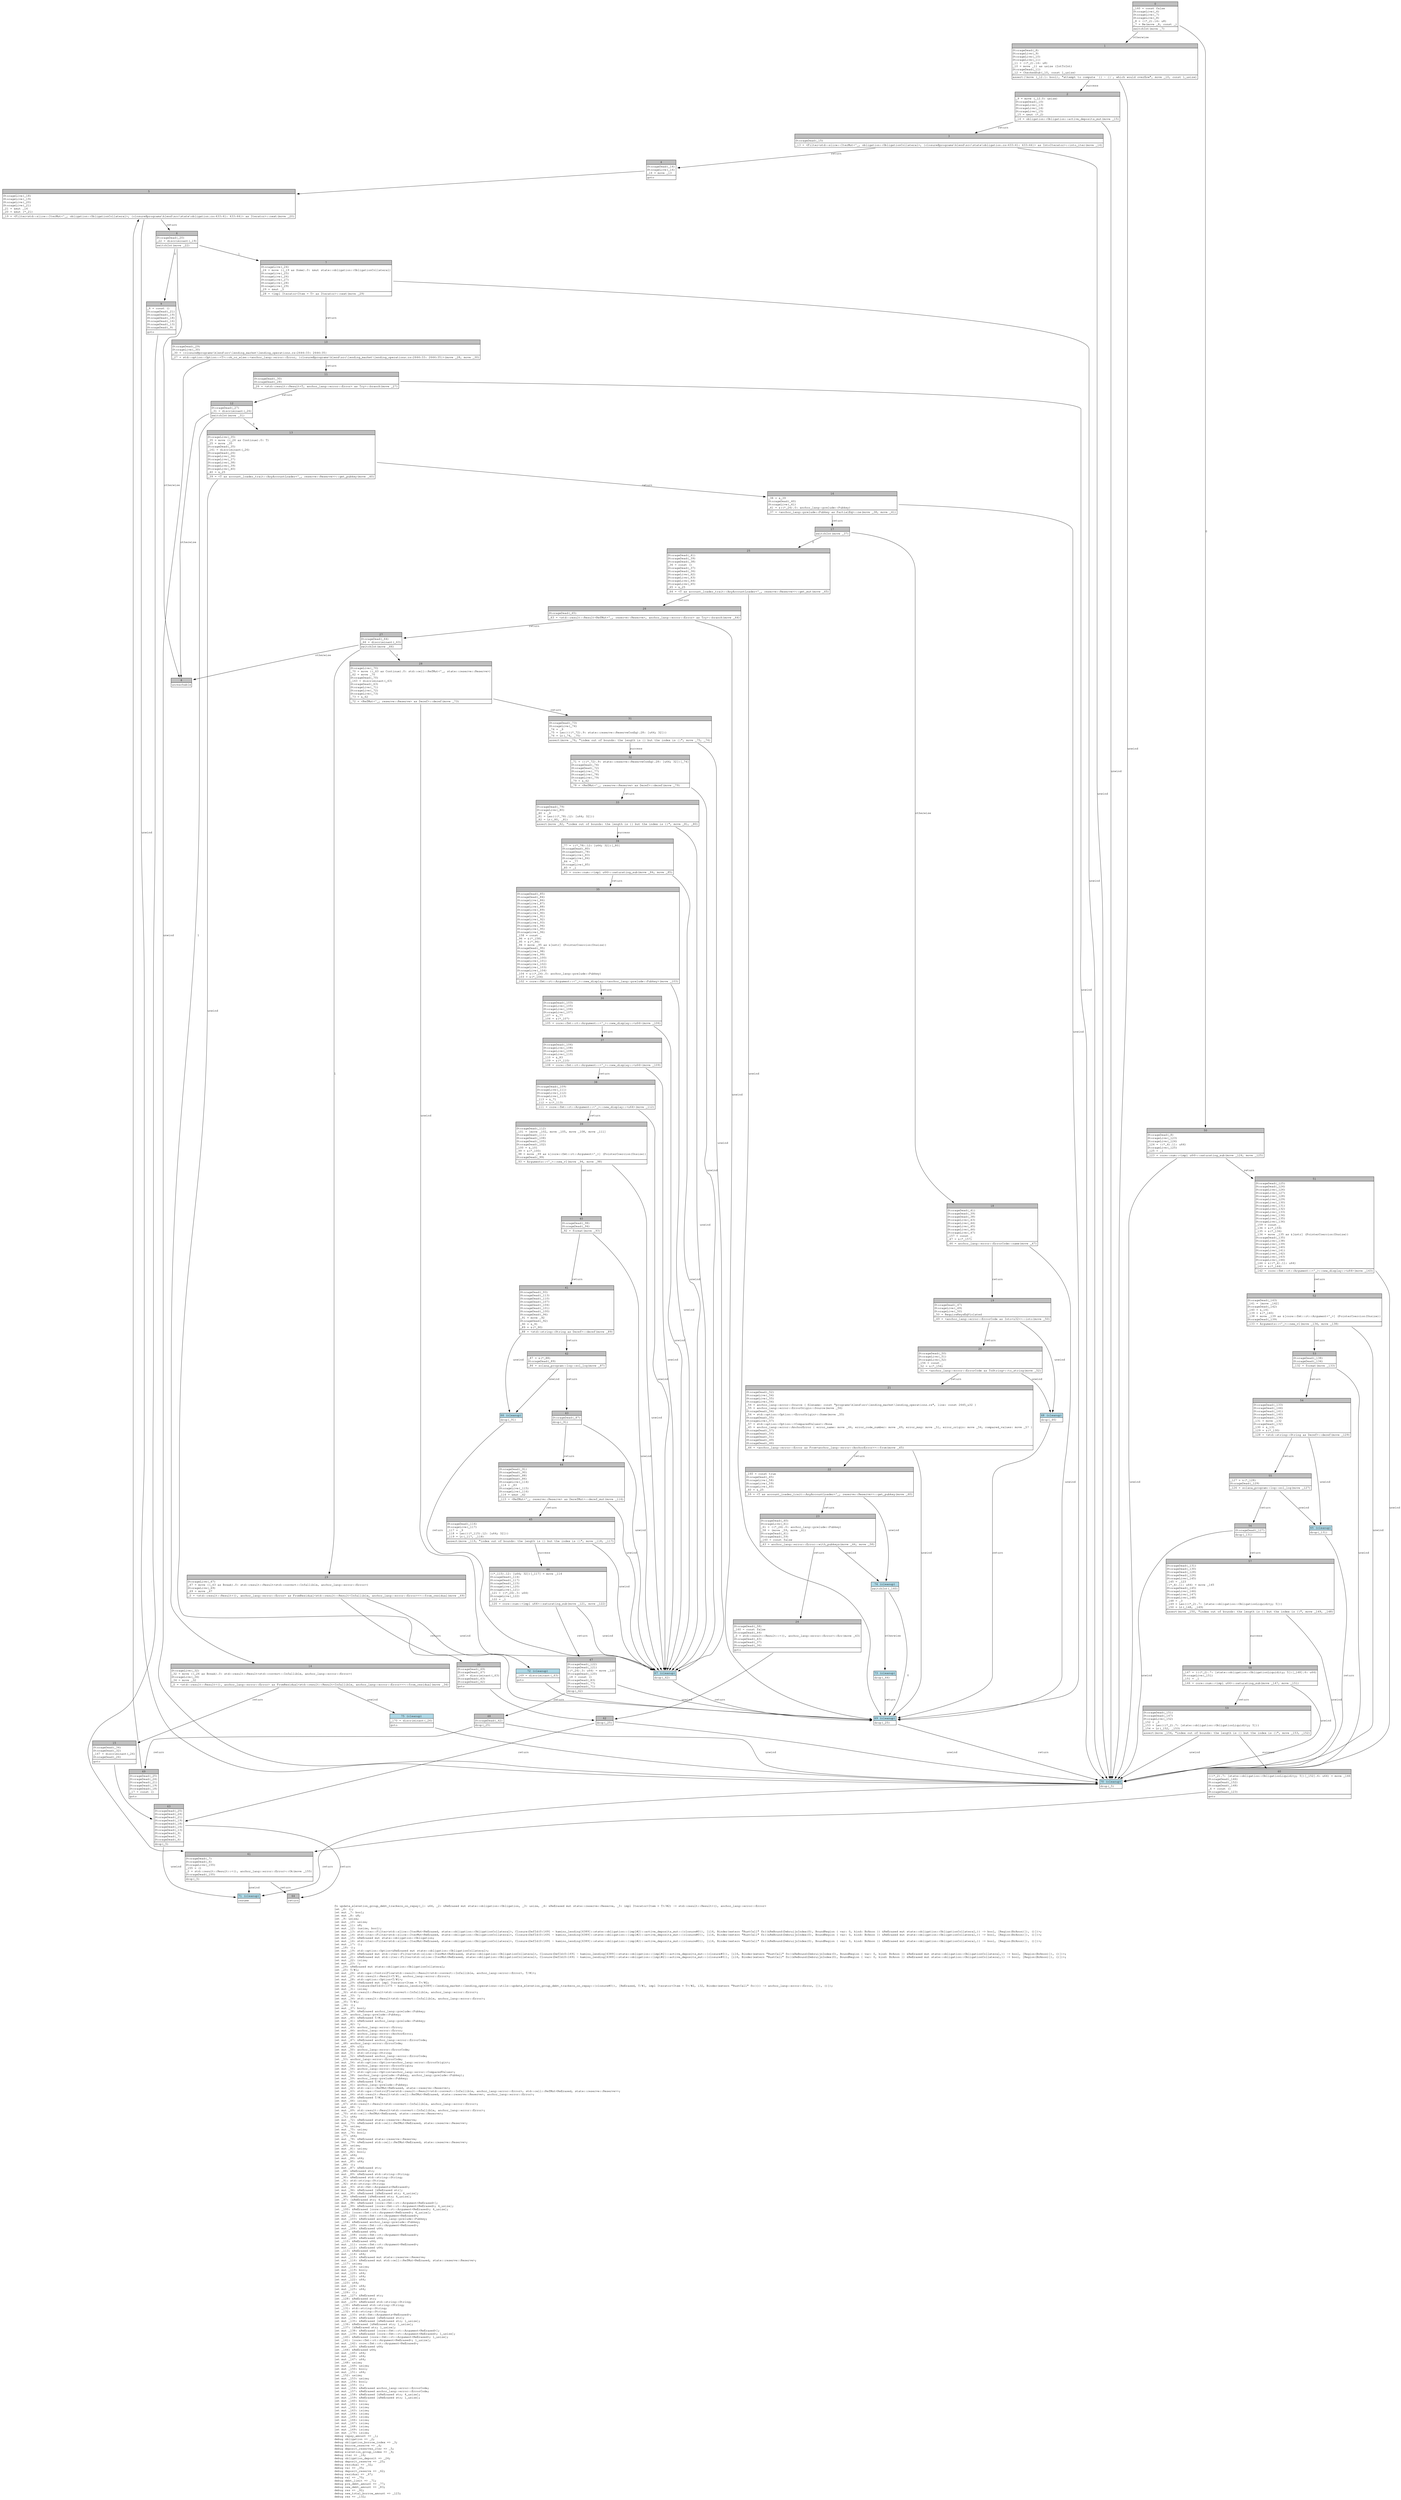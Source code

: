 digraph Mir_0_1372 {
    graph [fontname="Courier, monospace"];
    node [fontname="Courier, monospace"];
    edge [fontname="Courier, monospace"];
    label=<fn update_elevation_group_debt_trackers_on_repay(_1: u64, _2: &amp;ReErased mut state::obligation::Obligation, _3: usize, _4: &amp;ReErased mut state::reserve::Reserve, _5: impl Iterator&lt;Item = T&gt;/#2) -&gt; std::result::Result&lt;(), anchor_lang::error::Error&gt;<br align="left"/>let _6: ();<br align="left"/>let mut _7: bool;<br align="left"/>let mut _8: u8;<br align="left"/>let _9: usize;<br align="left"/>let mut _10: usize;<br align="left"/>let mut _11: u8;<br align="left"/>let mut _12: (usize, bool);<br align="left"/>let mut _13: std::iter::Filter&lt;std::slice::IterMut&lt;ReErased, state::obligation::ObligationCollateral&gt;, Closure(DefId(0:1691 ~ kamino_lending[6389]::state::obligation::{impl#2}::active_deposits_mut::{closure#0}), [i16, Binder(extern &quot;RustCall&quot; fn((&amp;ReBound(DebruijnIndex(0), BoundRegion { var: 0, kind: BrAnon }) &amp;ReErased mut state::obligation::ObligationCollateral,)) -&gt; bool, [Region(BrAnon)]), ()])&gt;;<br align="left"/>let mut _14: std::iter::Filter&lt;std::slice::IterMut&lt;ReErased, state::obligation::ObligationCollateral&gt;, Closure(DefId(0:1691 ~ kamino_lending[6389]::state::obligation::{impl#2}::active_deposits_mut::{closure#0}), [i16, Binder(extern &quot;RustCall&quot; fn((&amp;ReBound(DebruijnIndex(0), BoundRegion { var: 0, kind: BrAnon }) &amp;ReErased mut state::obligation::ObligationCollateral,)) -&gt; bool, [Region(BrAnon)]), ()])&gt;;<br align="left"/>let mut _15: &amp;ReErased mut state::obligation::Obligation;<br align="left"/>let mut _16: std::iter::Filter&lt;std::slice::IterMut&lt;ReErased, state::obligation::ObligationCollateral&gt;, Closure(DefId(0:1691 ~ kamino_lending[6389]::state::obligation::{impl#2}::active_deposits_mut::{closure#0}), [i16, Binder(extern &quot;RustCall&quot; fn((&amp;ReBound(DebruijnIndex(0), BoundRegion { var: 0, kind: BrAnon }) &amp;ReErased mut state::obligation::ObligationCollateral,)) -&gt; bool, [Region(BrAnon)]), ()])&gt;;<br align="left"/>let mut _17: ();<br align="left"/>let _18: ();<br align="left"/>let mut _19: std::option::Option&lt;&amp;ReErased mut state::obligation::ObligationCollateral&gt;;<br align="left"/>let mut _20: &amp;ReErased mut std::iter::Filter&lt;std::slice::IterMut&lt;ReErased, state::obligation::ObligationCollateral&gt;, Closure(DefId(0:1691 ~ kamino_lending[6389]::state::obligation::{impl#2}::active_deposits_mut::{closure#0}), [i16, Binder(extern &quot;RustCall&quot; fn((&amp;ReBound(DebruijnIndex(0), BoundRegion { var: 0, kind: BrAnon }) &amp;ReErased mut state::obligation::ObligationCollateral,)) -&gt; bool, [Region(BrAnon)]), ()])&gt;;<br align="left"/>let mut _21: &amp;ReErased mut std::iter::Filter&lt;std::slice::IterMut&lt;ReErased, state::obligation::ObligationCollateral&gt;, Closure(DefId(0:1691 ~ kamino_lending[6389]::state::obligation::{impl#2}::active_deposits_mut::{closure#0}), [i16, Binder(extern &quot;RustCall&quot; fn((&amp;ReBound(DebruijnIndex(0), BoundRegion { var: 0, kind: BrAnon }) &amp;ReErased mut state::obligation::ObligationCollateral,)) -&gt; bool, [Region(BrAnon)]), ()])&gt;;<br align="left"/>let mut _22: isize;<br align="left"/>let mut _23: !;<br align="left"/>let _24: &amp;ReErased mut state::obligation::ObligationCollateral;<br align="left"/>let _25: T/#1;<br align="left"/>let mut _26: std::ops::ControlFlow&lt;std::result::Result&lt;std::convert::Infallible, anchor_lang::error::Error&gt;, T/#1&gt;;<br align="left"/>let mut _27: std::result::Result&lt;T/#1, anchor_lang::error::Error&gt;;<br align="left"/>let mut _28: std::option::Option&lt;T/#1&gt;;<br align="left"/>let mut _29: &amp;ReErased mut impl Iterator&lt;Item = T&gt;/#2;<br align="left"/>let mut _30: Closure(DefId(0:1375 ~ kamino_lending[6389]::lending_market::lending_operations::utils::update_elevation_group_debt_trackers_on_repay::{closure#0}), [ReErased, T/#1, impl Iterator&lt;Item = T&gt;/#2, i32, Binder(extern &quot;RustCall&quot; fn(()) -&gt; anchor_lang::error::Error, []), ()]);<br align="left"/>let mut _31: isize;<br align="left"/>let _32: std::result::Result&lt;std::convert::Infallible, anchor_lang::error::Error&gt;;<br align="left"/>let mut _33: !;<br align="left"/>let mut _34: std::result::Result&lt;std::convert::Infallible, anchor_lang::error::Error&gt;;<br align="left"/>let _35: T/#1;<br align="left"/>let _36: ();<br align="left"/>let mut _37: bool;<br align="left"/>let mut _38: &amp;ReErased anchor_lang::prelude::Pubkey;<br align="left"/>let _39: anchor_lang::prelude::Pubkey;<br align="left"/>let mut _40: &amp;ReErased T/#1;<br align="left"/>let mut _41: &amp;ReErased anchor_lang::prelude::Pubkey;<br align="left"/>let mut _42: !;<br align="left"/>let mut _43: anchor_lang::error::Error;<br align="left"/>let mut _44: anchor_lang::error::Error;<br align="left"/>let mut _45: anchor_lang::error::AnchorError;<br align="left"/>let mut _46: std::string::String;<br align="left"/>let mut _47: &amp;ReErased anchor_lang::error::ErrorCode;<br align="left"/>let _48: anchor_lang::error::ErrorCode;<br align="left"/>let mut _49: u32;<br align="left"/>let mut _50: anchor_lang::error::ErrorCode;<br align="left"/>let mut _51: std::string::String;<br align="left"/>let mut _52: &amp;ReErased anchor_lang::error::ErrorCode;<br align="left"/>let _53: anchor_lang::error::ErrorCode;<br align="left"/>let mut _54: std::option::Option&lt;anchor_lang::error::ErrorOrigin&gt;;<br align="left"/>let mut _55: anchor_lang::error::ErrorOrigin;<br align="left"/>let mut _56: anchor_lang::error::Source;<br align="left"/>let mut _57: std::option::Option&lt;anchor_lang::error::ComparedValues&gt;;<br align="left"/>let mut _58: (anchor_lang::prelude::Pubkey, anchor_lang::prelude::Pubkey);<br align="left"/>let mut _59: anchor_lang::prelude::Pubkey;<br align="left"/>let mut _60: &amp;ReErased T/#1;<br align="left"/>let mut _61: anchor_lang::prelude::Pubkey;<br align="left"/>let mut _62: std::cell::RefMut&lt;ReErased, state::reserve::Reserve&gt;;<br align="left"/>let mut _63: std::ops::ControlFlow&lt;std::result::Result&lt;std::convert::Infallible, anchor_lang::error::Error&gt;, std::cell::RefMut&lt;ReErased, state::reserve::Reserve&gt;&gt;;<br align="left"/>let mut _64: std::result::Result&lt;std::cell::RefMut&lt;ReErased, state::reserve::Reserve&gt;, anchor_lang::error::Error&gt;;<br align="left"/>let mut _65: &amp;ReErased T/#1;<br align="left"/>let mut _66: isize;<br align="left"/>let _67: std::result::Result&lt;std::convert::Infallible, anchor_lang::error::Error&gt;;<br align="left"/>let mut _68: !;<br align="left"/>let mut _69: std::result::Result&lt;std::convert::Infallible, anchor_lang::error::Error&gt;;<br align="left"/>let _70: std::cell::RefMut&lt;ReErased, state::reserve::Reserve&gt;;<br align="left"/>let _71: u64;<br align="left"/>let mut _72: &amp;ReErased state::reserve::Reserve;<br align="left"/>let mut _73: &amp;ReErased std::cell::RefMut&lt;ReErased, state::reserve::Reserve&gt;;<br align="left"/>let _74: usize;<br align="left"/>let mut _75: usize;<br align="left"/>let mut _76: bool;<br align="left"/>let _77: u64;<br align="left"/>let mut _78: &amp;ReErased state::reserve::Reserve;<br align="left"/>let mut _79: &amp;ReErased std::cell::RefMut&lt;ReErased, state::reserve::Reserve&gt;;<br align="left"/>let _80: usize;<br align="left"/>let mut _81: usize;<br align="left"/>let mut _82: bool;<br align="left"/>let _83: u64;<br align="left"/>let mut _84: u64;<br align="left"/>let mut _85: u64;<br align="left"/>let _86: ();<br align="left"/>let mut _87: &amp;ReErased str;<br align="left"/>let _88: &amp;ReErased str;<br align="left"/>let mut _89: &amp;ReErased std::string::String;<br align="left"/>let _90: &amp;ReErased std::string::String;<br align="left"/>let _91: std::string::String;<br align="left"/>let _92: std::string::String;<br align="left"/>let mut _93: std::fmt::Arguments&lt;ReErased&gt;;<br align="left"/>let mut _94: &amp;ReErased [&amp;ReErased str];<br align="left"/>let mut _95: &amp;ReErased [&amp;ReErased str; 4_usize];<br align="left"/>let _96: &amp;ReErased [&amp;ReErased str; 4_usize];<br align="left"/>let _97: [&amp;ReErased str; 4_usize];<br align="left"/>let mut _98: &amp;ReErased [core::fmt::rt::Argument&lt;ReErased&gt;];<br align="left"/>let mut _99: &amp;ReErased [core::fmt::rt::Argument&lt;ReErased&gt;; 4_usize];<br align="left"/>let _100: &amp;ReErased [core::fmt::rt::Argument&lt;ReErased&gt;; 4_usize];<br align="left"/>let _101: [core::fmt::rt::Argument&lt;ReErased&gt;; 4_usize];<br align="left"/>let mut _102: core::fmt::rt::Argument&lt;ReErased&gt;;<br align="left"/>let mut _103: &amp;ReErased anchor_lang::prelude::Pubkey;<br align="left"/>let _104: &amp;ReErased anchor_lang::prelude::Pubkey;<br align="left"/>let mut _105: core::fmt::rt::Argument&lt;ReErased&gt;;<br align="left"/>let mut _106: &amp;ReErased u64;<br align="left"/>let _107: &amp;ReErased u64;<br align="left"/>let mut _108: core::fmt::rt::Argument&lt;ReErased&gt;;<br align="left"/>let mut _109: &amp;ReErased u64;<br align="left"/>let _110: &amp;ReErased u64;<br align="left"/>let mut _111: core::fmt::rt::Argument&lt;ReErased&gt;;<br align="left"/>let mut _112: &amp;ReErased u64;<br align="left"/>let _113: &amp;ReErased u64;<br align="left"/>let mut _114: u64;<br align="left"/>let mut _115: &amp;ReErased mut state::reserve::Reserve;<br align="left"/>let mut _116: &amp;ReErased mut std::cell::RefMut&lt;ReErased, state::reserve::Reserve&gt;;<br align="left"/>let _117: usize;<br align="left"/>let mut _118: usize;<br align="left"/>let mut _119: bool;<br align="left"/>let mut _120: u64;<br align="left"/>let mut _121: u64;<br align="left"/>let mut _122: u64;<br align="left"/>let _123: u64;<br align="left"/>let mut _124: u64;<br align="left"/>let mut _125: u64;<br align="left"/>let _126: ();<br align="left"/>let mut _127: &amp;ReErased str;<br align="left"/>let _128: &amp;ReErased str;<br align="left"/>let mut _129: &amp;ReErased std::string::String;<br align="left"/>let _130: &amp;ReErased std::string::String;<br align="left"/>let _131: std::string::String;<br align="left"/>let _132: std::string::String;<br align="left"/>let mut _133: std::fmt::Arguments&lt;ReErased&gt;;<br align="left"/>let mut _134: &amp;ReErased [&amp;ReErased str];<br align="left"/>let mut _135: &amp;ReErased [&amp;ReErased str; 1_usize];<br align="left"/>let _136: &amp;ReErased [&amp;ReErased str; 1_usize];<br align="left"/>let _137: [&amp;ReErased str; 1_usize];<br align="left"/>let mut _138: &amp;ReErased [core::fmt::rt::Argument&lt;ReErased&gt;];<br align="left"/>let mut _139: &amp;ReErased [core::fmt::rt::Argument&lt;ReErased&gt;; 1_usize];<br align="left"/>let _140: &amp;ReErased [core::fmt::rt::Argument&lt;ReErased&gt;; 1_usize];<br align="left"/>let _141: [core::fmt::rt::Argument&lt;ReErased&gt;; 1_usize];<br align="left"/>let mut _142: core::fmt::rt::Argument&lt;ReErased&gt;;<br align="left"/>let mut _143: &amp;ReErased u64;<br align="left"/>let _144: &amp;ReErased u64;<br align="left"/>let mut _145: u64;<br align="left"/>let mut _146: u64;<br align="left"/>let mut _147: u64;<br align="left"/>let _148: usize;<br align="left"/>let mut _149: usize;<br align="left"/>let mut _150: bool;<br align="left"/>let mut _151: u64;<br align="left"/>let _152: usize;<br align="left"/>let mut _153: usize;<br align="left"/>let mut _154: bool;<br align="left"/>let mut _155: ();<br align="left"/>let mut _156: &amp;ReErased anchor_lang::error::ErrorCode;<br align="left"/>let mut _157: &amp;ReErased anchor_lang::error::ErrorCode;<br align="left"/>let mut _158: &amp;ReErased [&amp;ReErased str; 4_usize];<br align="left"/>let mut _159: &amp;ReErased [&amp;ReErased str; 1_usize];<br align="left"/>let mut _160: bool;<br align="left"/>let mut _161: isize;<br align="left"/>let mut _162: isize;<br align="left"/>let mut _163: isize;<br align="left"/>let mut _164: isize;<br align="left"/>let mut _165: isize;<br align="left"/>let mut _166: isize;<br align="left"/>let mut _167: isize;<br align="left"/>let mut _168: isize;<br align="left"/>let mut _169: isize;<br align="left"/>let mut _170: isize;<br align="left"/>debug repay_amount =&gt; _1;<br align="left"/>debug obligation =&gt; _2;<br align="left"/>debug obligation_borrow_index =&gt; _3;<br align="left"/>debug borrow_reserve =&gt; _4;<br align="left"/>debug deposit_reserves_iter =&gt; _5;<br align="left"/>debug elevation_group_index =&gt; _9;<br align="left"/>debug iter =&gt; _16;<br align="left"/>debug obligation_deposit =&gt; _24;<br align="left"/>debug deposit_reserve =&gt; _25;<br align="left"/>debug residual =&gt; _32;<br align="left"/>debug val =&gt; _35;<br align="left"/>debug deposit_reserve =&gt; _62;<br align="left"/>debug residual =&gt; _67;<br align="left"/>debug val =&gt; _70;<br align="left"/>debug debt_limit =&gt; _71;<br align="left"/>debug pre_debt_amount =&gt; _77;<br align="left"/>debug new_debt_amount =&gt; _83;<br align="left"/>debug res =&gt; _92;<br align="left"/>debug new_total_borrow_amount =&gt; _123;<br align="left"/>debug res =&gt; _132;<br align="left"/>>;
    bb0__0_1372 [shape="none", label=<<table border="0" cellborder="1" cellspacing="0"><tr><td bgcolor="gray" align="center" colspan="1">0</td></tr><tr><td align="left" balign="left">_160 = const false<br/>StorageLive(_6)<br/>StorageLive(_7)<br/>StorageLive(_8)<br/>_8 = ((*_2).14: u8)<br/>_7 = Ne(move _8, const _)<br/></td></tr><tr><td align="left">switchInt(move _7)</td></tr></table>>];
    bb1__0_1372 [shape="none", label=<<table border="0" cellborder="1" cellspacing="0"><tr><td bgcolor="gray" align="center" colspan="1">1</td></tr><tr><td align="left" balign="left">StorageDead(_8)<br/>StorageLive(_9)<br/>StorageLive(_10)<br/>StorageLive(_11)<br/>_11 = ((*_2).14: u8)<br/>_10 = move _11 as usize (IntToInt)<br/>StorageDead(_11)<br/>_12 = CheckedSub(_10, const 1_usize)<br/></td></tr><tr><td align="left">assert(!move (_12.1: bool), &quot;attempt to compute `{} - {}`, which would overflow&quot;, move _10, const 1_usize)</td></tr></table>>];
    bb2__0_1372 [shape="none", label=<<table border="0" cellborder="1" cellspacing="0"><tr><td bgcolor="gray" align="center" colspan="1">2</td></tr><tr><td align="left" balign="left">_9 = move (_12.0: usize)<br/>StorageDead(_10)<br/>StorageLive(_13)<br/>StorageLive(_14)<br/>StorageLive(_15)<br/>_15 = &amp;mut (*_2)<br/></td></tr><tr><td align="left">_14 = obligation::Obligation::active_deposits_mut(move _15)</td></tr></table>>];
    bb3__0_1372 [shape="none", label=<<table border="0" cellborder="1" cellspacing="0"><tr><td bgcolor="gray" align="center" colspan="1">3</td></tr><tr><td align="left" balign="left">StorageDead(_15)<br/></td></tr><tr><td align="left">_13 = &lt;Filter&lt;std::slice::IterMut&lt;'_, obligation::ObligationCollateral&gt;, {closure@programs\klend\src\state\obligation.rs:433:41: 433:44}&gt; as IntoIterator&gt;::into_iter(move _14)</td></tr></table>>];
    bb4__0_1372 [shape="none", label=<<table border="0" cellborder="1" cellspacing="0"><tr><td bgcolor="gray" align="center" colspan="1">4</td></tr><tr><td align="left" balign="left">StorageDead(_14)<br/>StorageLive(_16)<br/>_16 = move _13<br/></td></tr><tr><td align="left">goto</td></tr></table>>];
    bb5__0_1372 [shape="none", label=<<table border="0" cellborder="1" cellspacing="0"><tr><td bgcolor="gray" align="center" colspan="1">5</td></tr><tr><td align="left" balign="left">StorageLive(_18)<br/>StorageLive(_19)<br/>StorageLive(_20)<br/>StorageLive(_21)<br/>_21 = &amp;mut _16<br/>_20 = &amp;mut (*_21)<br/></td></tr><tr><td align="left">_19 = &lt;Filter&lt;std::slice::IterMut&lt;'_, obligation::ObligationCollateral&gt;, {closure@programs\klend\src\state\obligation.rs:433:41: 433:44}&gt; as Iterator&gt;::next(move _20)</td></tr></table>>];
    bb6__0_1372 [shape="none", label=<<table border="0" cellborder="1" cellspacing="0"><tr><td bgcolor="gray" align="center" colspan="1">6</td></tr><tr><td align="left" balign="left">StorageDead(_20)<br/>_22 = discriminant(_19)<br/></td></tr><tr><td align="left">switchInt(move _22)</td></tr></table>>];
    bb7__0_1372 [shape="none", label=<<table border="0" cellborder="1" cellspacing="0"><tr><td bgcolor="gray" align="center" colspan="1">7</td></tr><tr><td align="left" balign="left">StorageLive(_24)<br/>_24 = move ((_19 as Some).0: &amp;mut state::obligation::ObligationCollateral)<br/>StorageLive(_25)<br/>StorageLive(_26)<br/>StorageLive(_27)<br/>StorageLive(_28)<br/>StorageLive(_29)<br/>_29 = &amp;mut _5<br/></td></tr><tr><td align="left">_28 = &lt;impl Iterator&lt;Item = T&gt; as Iterator&gt;::next(move _29)</td></tr></table>>];
    bb8__0_1372 [shape="none", label=<<table border="0" cellborder="1" cellspacing="0"><tr><td bgcolor="gray" align="center" colspan="1">8</td></tr><tr><td align="left">unreachable</td></tr></table>>];
    bb9__0_1372 [shape="none", label=<<table border="0" cellborder="1" cellspacing="0"><tr><td bgcolor="gray" align="center" colspan="1">9</td></tr><tr><td align="left" balign="left">_6 = const ()<br/>StorageDead(_21)<br/>StorageDead(_19)<br/>StorageDead(_18)<br/>StorageDead(_16)<br/>StorageDead(_13)<br/>StorageDead(_9)<br/></td></tr><tr><td align="left">goto</td></tr></table>>];
    bb10__0_1372 [shape="none", label=<<table border="0" cellborder="1" cellspacing="0"><tr><td bgcolor="gray" align="center" colspan="1">10</td></tr><tr><td align="left" balign="left">StorageDead(_29)<br/>StorageLive(_30)<br/>_30 = {closure@programs\klend\src\lending_market\lending_operations.rs:2644:33: 2644:35}<br/></td></tr><tr><td align="left">_27 = std::option::Option::&lt;T&gt;::ok_or_else::&lt;anchor_lang::error::Error, {closure@programs\klend\src\lending_market\lending_operations.rs:2644:33: 2644:35}&gt;(move _28, move _30)</td></tr></table>>];
    bb11__0_1372 [shape="none", label=<<table border="0" cellborder="1" cellspacing="0"><tr><td bgcolor="gray" align="center" colspan="1">11</td></tr><tr><td align="left" balign="left">StorageDead(_30)<br/>StorageDead(_28)<br/></td></tr><tr><td align="left">_26 = &lt;std::result::Result&lt;T, anchor_lang::error::Error&gt; as Try&gt;::branch(move _27)</td></tr></table>>];
    bb12__0_1372 [shape="none", label=<<table border="0" cellborder="1" cellspacing="0"><tr><td bgcolor="gray" align="center" colspan="1">12</td></tr><tr><td align="left" balign="left">StorageDead(_27)<br/>_31 = discriminant(_26)<br/></td></tr><tr><td align="left">switchInt(move _31)</td></tr></table>>];
    bb13__0_1372 [shape="none", label=<<table border="0" cellborder="1" cellspacing="0"><tr><td bgcolor="gray" align="center" colspan="1">13</td></tr><tr><td align="left" balign="left">StorageLive(_35)<br/>_35 = move ((_26 as Continue).0: T)<br/>_25 = move _35<br/>StorageDead(_35)<br/>_161 = discriminant(_26)<br/>StorageDead(_26)<br/>StorageLive(_36)<br/>StorageLive(_37)<br/>StorageLive(_38)<br/>StorageLive(_39)<br/>StorageLive(_40)<br/>_40 = &amp;_25<br/></td></tr><tr><td align="left">_39 = &lt;T as account_loader_trait::AnyAccountLoader&lt;'_, reserve::Reserve&gt;&gt;::get_pubkey(move _40)</td></tr></table>>];
    bb14__0_1372 [shape="none", label=<<table border="0" cellborder="1" cellspacing="0"><tr><td bgcolor="gray" align="center" colspan="1">14</td></tr><tr><td align="left" balign="left">StorageLive(_32)<br/>_32 = move ((_26 as Break).0: std::result::Result&lt;std::convert::Infallible, anchor_lang::error::Error&gt;)<br/>StorageLive(_34)<br/>_34 = move _32<br/></td></tr><tr><td align="left">_0 = &lt;std::result::Result&lt;(), anchor_lang::error::Error&gt; as FromResidual&lt;std::result::Result&lt;Infallible, anchor_lang::error::Error&gt;&gt;&gt;::from_residual(move _34)</td></tr></table>>];
    bb15__0_1372 [shape="none", label=<<table border="0" cellborder="1" cellspacing="0"><tr><td bgcolor="gray" align="center" colspan="1">15</td></tr><tr><td align="left" balign="left">StorageDead(_34)<br/>StorageDead(_32)<br/>_167 = discriminant(_26)<br/>StorageDead(_26)<br/></td></tr><tr><td align="left">goto</td></tr></table>>];
    bb16__0_1372 [shape="none", label=<<table border="0" cellborder="1" cellspacing="0"><tr><td bgcolor="gray" align="center" colspan="1">16</td></tr><tr><td align="left" balign="left">_38 = &amp;_39<br/>StorageDead(_40)<br/>StorageLive(_41)<br/>_41 = &amp;((*_24).0: anchor_lang::prelude::Pubkey)<br/></td></tr><tr><td align="left">_37 = &lt;anchor_lang::prelude::Pubkey as PartialEq&gt;::ne(move _38, move _41)</td></tr></table>>];
    bb17__0_1372 [shape="none", label=<<table border="0" cellborder="1" cellspacing="0"><tr><td bgcolor="gray" align="center" colspan="1">17</td></tr><tr><td align="left">switchInt(move _37)</td></tr></table>>];
    bb18__0_1372 [shape="none", label=<<table border="0" cellborder="1" cellspacing="0"><tr><td bgcolor="gray" align="center" colspan="1">18</td></tr><tr><td align="left" balign="left">StorageDead(_41)<br/>StorageDead(_39)<br/>StorageDead(_38)<br/>StorageLive(_43)<br/>StorageLive(_44)<br/>StorageLive(_45)<br/>StorageLive(_46)<br/>StorageLive(_47)<br/>_157 = const _<br/>_47 = &amp;(*_157)<br/></td></tr><tr><td align="left">_46 = anchor_lang::error::ErrorCode::name(move _47)</td></tr></table>>];
    bb19__0_1372 [shape="none", label=<<table border="0" cellborder="1" cellspacing="0"><tr><td bgcolor="gray" align="center" colspan="1">19</td></tr><tr><td align="left" balign="left">StorageDead(_47)<br/>StorageLive(_49)<br/>StorageLive(_50)<br/>_50 = RequireKeysEqViolated<br/></td></tr><tr><td align="left">_49 = &lt;anchor_lang::error::ErrorCode as Into&lt;u32&gt;&gt;::into(move _50)</td></tr></table>>];
    bb20__0_1372 [shape="none", label=<<table border="0" cellborder="1" cellspacing="0"><tr><td bgcolor="gray" align="center" colspan="1">20</td></tr><tr><td align="left" balign="left">StorageDead(_50)<br/>StorageLive(_51)<br/>StorageLive(_52)<br/>_156 = const _<br/>_52 = &amp;(*_156)<br/></td></tr><tr><td align="left">_51 = &lt;anchor_lang::error::ErrorCode as ToString&gt;::to_string(move _52)</td></tr></table>>];
    bb21__0_1372 [shape="none", label=<<table border="0" cellborder="1" cellspacing="0"><tr><td bgcolor="gray" align="center" colspan="1">21</td></tr><tr><td align="left" balign="left">StorageDead(_52)<br/>StorageLive(_54)<br/>StorageLive(_55)<br/>StorageLive(_56)<br/>_56 = anchor_lang::error::Source { filename: const &quot;programs\\klend\\src\\lending_market\\lending_operations.rs&quot;, line: const 2645_u32 }<br/>_55 = anchor_lang::error::ErrorOrigin::Source(move _56)<br/>StorageDead(_56)<br/>_54 = std::option::Option::&lt;ErrorOrigin&gt;::Some(move _55)<br/>StorageDead(_55)<br/>StorageLive(_57)<br/>_57 = std::option::Option::&lt;ComparedValues&gt;::None<br/>_45 = anchor_lang::error::AnchorError { error_name: move _46, error_code_number: move _49, error_msg: move _51, error_origin: move _54, compared_values: move _57 }<br/>StorageDead(_57)<br/>StorageDead(_54)<br/>StorageDead(_51)<br/>StorageDead(_49)<br/>StorageDead(_46)<br/></td></tr><tr><td align="left">_44 = &lt;anchor_lang::error::Error as From&lt;anchor_lang::error::AnchorError&gt;&gt;::from(move _45)</td></tr></table>>];
    bb22__0_1372 [shape="none", label=<<table border="0" cellborder="1" cellspacing="0"><tr><td bgcolor="gray" align="center" colspan="1">22</td></tr><tr><td align="left" balign="left">_160 = const true<br/>StorageDead(_45)<br/>StorageLive(_58)<br/>StorageLive(_59)<br/>StorageLive(_60)<br/>_60 = &amp;_25<br/></td></tr><tr><td align="left">_59 = &lt;T as account_loader_trait::AnyAccountLoader&lt;'_, reserve::Reserve&gt;&gt;::get_pubkey(move _60)</td></tr></table>>];
    bb23__0_1372 [shape="none", label=<<table border="0" cellborder="1" cellspacing="0"><tr><td bgcolor="gray" align="center" colspan="1">23</td></tr><tr><td align="left" balign="left">StorageDead(_60)<br/>StorageLive(_61)<br/>_61 = ((*_24).0: anchor_lang::prelude::Pubkey)<br/>_58 = (move _59, move _61)<br/>StorageDead(_61)<br/>StorageDead(_59)<br/>_160 = const false<br/></td></tr><tr><td align="left">_43 = anchor_lang::error::Error::with_pubkeys(move _44, move _58)</td></tr></table>>];
    bb24__0_1372 [shape="none", label=<<table border="0" cellborder="1" cellspacing="0"><tr><td bgcolor="gray" align="center" colspan="1">24</td></tr><tr><td align="left" balign="left">StorageDead(_58)<br/>_160 = const false<br/>StorageDead(_44)<br/>_0 = std::result::Result::&lt;(), anchor_lang::error::Error&gt;::Err(move _43)<br/>StorageDead(_43)<br/>StorageDead(_37)<br/>StorageDead(_36)<br/></td></tr><tr><td align="left">goto</td></tr></table>>];
    bb25__0_1372 [shape="none", label=<<table border="0" cellborder="1" cellspacing="0"><tr><td bgcolor="gray" align="center" colspan="1">25</td></tr><tr><td align="left" balign="left">StorageDead(_41)<br/>StorageDead(_39)<br/>StorageDead(_38)<br/>_36 = const ()<br/>StorageDead(_37)<br/>StorageDead(_36)<br/>StorageLive(_62)<br/>StorageLive(_63)<br/>StorageLive(_64)<br/>StorageLive(_65)<br/>_65 = &amp;_25<br/></td></tr><tr><td align="left">_64 = &lt;T as account_loader_trait::AnyAccountLoader&lt;'_, reserve::Reserve&gt;&gt;::get_mut(move _65)</td></tr></table>>];
    bb26__0_1372 [shape="none", label=<<table border="0" cellborder="1" cellspacing="0"><tr><td bgcolor="gray" align="center" colspan="1">26</td></tr><tr><td align="left" balign="left">StorageDead(_65)<br/></td></tr><tr><td align="left">_63 = &lt;std::result::Result&lt;RefMut&lt;'_, reserve::Reserve&gt;, anchor_lang::error::Error&gt; as Try&gt;::branch(move _64)</td></tr></table>>];
    bb27__0_1372 [shape="none", label=<<table border="0" cellborder="1" cellspacing="0"><tr><td bgcolor="gray" align="center" colspan="1">27</td></tr><tr><td align="left" balign="left">StorageDead(_64)<br/>_66 = discriminant(_63)<br/></td></tr><tr><td align="left">switchInt(move _66)</td></tr></table>>];
    bb28__0_1372 [shape="none", label=<<table border="0" cellborder="1" cellspacing="0"><tr><td bgcolor="gray" align="center" colspan="1">28</td></tr><tr><td align="left" balign="left">StorageLive(_70)<br/>_70 = move ((_63 as Continue).0: std::cell::RefMut&lt;'_, state::reserve::Reserve&gt;)<br/>_62 = move _70<br/>StorageDead(_70)<br/>_163 = discriminant(_63)<br/>StorageDead(_63)<br/>StorageLive(_71)<br/>StorageLive(_72)<br/>StorageLive(_73)<br/>_73 = &amp;_62<br/></td></tr><tr><td align="left">_72 = &lt;RefMut&lt;'_, reserve::Reserve&gt; as Deref&gt;::deref(move _73)</td></tr></table>>];
    bb29__0_1372 [shape="none", label=<<table border="0" cellborder="1" cellspacing="0"><tr><td bgcolor="gray" align="center" colspan="1">29</td></tr><tr><td align="left" balign="left">StorageLive(_67)<br/>_67 = move ((_63 as Break).0: std::result::Result&lt;std::convert::Infallible, anchor_lang::error::Error&gt;)<br/>StorageLive(_69)<br/>_69 = move _67<br/></td></tr><tr><td align="left">_0 = &lt;std::result::Result&lt;(), anchor_lang::error::Error&gt; as FromResidual&lt;std::result::Result&lt;Infallible, anchor_lang::error::Error&gt;&gt;&gt;::from_residual(move _69)</td></tr></table>>];
    bb30__0_1372 [shape="none", label=<<table border="0" cellborder="1" cellspacing="0"><tr><td bgcolor="gray" align="center" colspan="1">30</td></tr><tr><td align="left" balign="left">StorageDead(_69)<br/>StorageDead(_67)<br/>_165 = discriminant(_63)<br/>StorageDead(_63)<br/>StorageDead(_62)<br/></td></tr><tr><td align="left">goto</td></tr></table>>];
    bb31__0_1372 [shape="none", label=<<table border="0" cellborder="1" cellspacing="0"><tr><td bgcolor="gray" align="center" colspan="1">31</td></tr><tr><td align="left" balign="left">StorageDead(_73)<br/>StorageLive(_74)<br/>_74 = _9<br/>_75 = Len((((*_72).9: state::reserve::ReserveConfig).28: [u64; 32]))<br/>_76 = Lt(_74, _75)<br/></td></tr><tr><td align="left">assert(move _76, &quot;index out of bounds: the length is {} but the index is {}&quot;, move _75, _74)</td></tr></table>>];
    bb32__0_1372 [shape="none", label=<<table border="0" cellborder="1" cellspacing="0"><tr><td bgcolor="gray" align="center" colspan="1">32</td></tr><tr><td align="left" balign="left">_71 = (((*_72).9: state::reserve::ReserveConfig).28: [u64; 32])[_74]<br/>StorageDead(_74)<br/>StorageDead(_72)<br/>StorageLive(_77)<br/>StorageLive(_78)<br/>StorageLive(_79)<br/>_79 = &amp;_62<br/></td></tr><tr><td align="left">_78 = &lt;RefMut&lt;'_, reserve::Reserve&gt; as Deref&gt;::deref(move _79)</td></tr></table>>];
    bb33__0_1372 [shape="none", label=<<table border="0" cellborder="1" cellspacing="0"><tr><td bgcolor="gray" align="center" colspan="1">33</td></tr><tr><td align="left" balign="left">StorageDead(_79)<br/>StorageLive(_80)<br/>_80 = _9<br/>_81 = Len(((*_78).12: [u64; 32]))<br/>_82 = Lt(_80, _81)<br/></td></tr><tr><td align="left">assert(move _82, &quot;index out of bounds: the length is {} but the index is {}&quot;, move _81, _80)</td></tr></table>>];
    bb34__0_1372 [shape="none", label=<<table border="0" cellborder="1" cellspacing="0"><tr><td bgcolor="gray" align="center" colspan="1">34</td></tr><tr><td align="left" balign="left">_77 = ((*_78).12: [u64; 32])[_80]<br/>StorageDead(_80)<br/>StorageDead(_78)<br/>StorageLive(_83)<br/>StorageLive(_84)<br/>_84 = _77<br/>StorageLive(_85)<br/>_85 = _1<br/></td></tr><tr><td align="left">_83 = core::num::&lt;impl u64&gt;::saturating_sub(move _84, move _85)</td></tr></table>>];
    bb35__0_1372 [shape="none", label=<<table border="0" cellborder="1" cellspacing="0"><tr><td bgcolor="gray" align="center" colspan="1">35</td></tr><tr><td align="left" balign="left">StorageDead(_85)<br/>StorageDead(_84)<br/>StorageLive(_86)<br/>StorageLive(_87)<br/>StorageLive(_88)<br/>StorageLive(_89)<br/>StorageLive(_90)<br/>StorageLive(_91)<br/>StorageLive(_92)<br/>StorageLive(_93)<br/>StorageLive(_94)<br/>StorageLive(_95)<br/>StorageLive(_96)<br/>_158 = const _<br/>_96 = &amp;(*_158)<br/>_95 = &amp;(*_96)<br/>_94 = move _95 as &amp;[&amp;str] (PointerCoercion(Unsize))<br/>StorageDead(_95)<br/>StorageLive(_98)<br/>StorageLive(_99)<br/>StorageLive(_100)<br/>StorageLive(_101)<br/>StorageLive(_102)<br/>StorageLive(_103)<br/>StorageLive(_104)<br/>_104 = &amp;((*_24).0: anchor_lang::prelude::Pubkey)<br/>_103 = &amp;(*_104)<br/></td></tr><tr><td align="left">_102 = core::fmt::rt::Argument::&lt;'_&gt;::new_display::&lt;anchor_lang::prelude::Pubkey&gt;(move _103)</td></tr></table>>];
    bb36__0_1372 [shape="none", label=<<table border="0" cellborder="1" cellspacing="0"><tr><td bgcolor="gray" align="center" colspan="1">36</td></tr><tr><td align="left" balign="left">StorageDead(_103)<br/>StorageLive(_105)<br/>StorageLive(_106)<br/>StorageLive(_107)<br/>_107 = &amp;_77<br/>_106 = &amp;(*_107)<br/></td></tr><tr><td align="left">_105 = core::fmt::rt::Argument::&lt;'_&gt;::new_display::&lt;u64&gt;(move _106)</td></tr></table>>];
    bb37__0_1372 [shape="none", label=<<table border="0" cellborder="1" cellspacing="0"><tr><td bgcolor="gray" align="center" colspan="1">37</td></tr><tr><td align="left" balign="left">StorageDead(_106)<br/>StorageLive(_108)<br/>StorageLive(_109)<br/>StorageLive(_110)<br/>_110 = &amp;_83<br/>_109 = &amp;(*_110)<br/></td></tr><tr><td align="left">_108 = core::fmt::rt::Argument::&lt;'_&gt;::new_display::&lt;u64&gt;(move _109)</td></tr></table>>];
    bb38__0_1372 [shape="none", label=<<table border="0" cellborder="1" cellspacing="0"><tr><td bgcolor="gray" align="center" colspan="1">38</td></tr><tr><td align="left" balign="left">StorageDead(_109)<br/>StorageLive(_111)<br/>StorageLive(_112)<br/>StorageLive(_113)<br/>_113 = &amp;_71<br/>_112 = &amp;(*_113)<br/></td></tr><tr><td align="left">_111 = core::fmt::rt::Argument::&lt;'_&gt;::new_display::&lt;u64&gt;(move _112)</td></tr></table>>];
    bb39__0_1372 [shape="none", label=<<table border="0" cellborder="1" cellspacing="0"><tr><td bgcolor="gray" align="center" colspan="1">39</td></tr><tr><td align="left" balign="left">StorageDead(_112)<br/>_101 = [move _102, move _105, move _108, move _111]<br/>StorageDead(_111)<br/>StorageDead(_108)<br/>StorageDead(_105)<br/>StorageDead(_102)<br/>_100 = &amp;_101<br/>_99 = &amp;(*_100)<br/>_98 = move _99 as &amp;[core::fmt::rt::Argument&lt;'_&gt;] (PointerCoercion(Unsize))<br/>StorageDead(_99)<br/></td></tr><tr><td align="left">_93 = Arguments::&lt;'_&gt;::new_v1(move _94, move _98)</td></tr></table>>];
    bb40__0_1372 [shape="none", label=<<table border="0" cellborder="1" cellspacing="0"><tr><td bgcolor="gray" align="center" colspan="1">40</td></tr><tr><td align="left" balign="left">StorageDead(_98)<br/>StorageDead(_94)<br/></td></tr><tr><td align="left">_92 = format(move _93)</td></tr></table>>];
    bb41__0_1372 [shape="none", label=<<table border="0" cellborder="1" cellspacing="0"><tr><td bgcolor="gray" align="center" colspan="1">41</td></tr><tr><td align="left" balign="left">StorageDead(_93)<br/>StorageDead(_113)<br/>StorageDead(_110)<br/>StorageDead(_107)<br/>StorageDead(_104)<br/>StorageDead(_101)<br/>StorageDead(_100)<br/>StorageDead(_96)<br/>_91 = move _92<br/>StorageDead(_92)<br/>_90 = &amp;_91<br/>_89 = &amp;(*_90)<br/></td></tr><tr><td align="left">_88 = &lt;std::string::String as Deref&gt;::deref(move _89)</td></tr></table>>];
    bb42__0_1372 [shape="none", label=<<table border="0" cellborder="1" cellspacing="0"><tr><td bgcolor="gray" align="center" colspan="1">42</td></tr><tr><td align="left" balign="left">_87 = &amp;(*_88)<br/>StorageDead(_89)<br/></td></tr><tr><td align="left">_86 = solana_program::log::sol_log(move _87)</td></tr></table>>];
    bb43__0_1372 [shape="none", label=<<table border="0" cellborder="1" cellspacing="0"><tr><td bgcolor="gray" align="center" colspan="1">43</td></tr><tr><td align="left" balign="left">StorageDead(_87)<br/></td></tr><tr><td align="left">drop(_91)</td></tr></table>>];
    bb44__0_1372 [shape="none", label=<<table border="0" cellborder="1" cellspacing="0"><tr><td bgcolor="gray" align="center" colspan="1">44</td></tr><tr><td align="left" balign="left">StorageDead(_91)<br/>StorageDead(_90)<br/>StorageDead(_88)<br/>StorageDead(_86)<br/>StorageLive(_114)<br/>_114 = _83<br/>StorageLive(_115)<br/>StorageLive(_116)<br/>_116 = &amp;mut _62<br/></td></tr><tr><td align="left">_115 = &lt;RefMut&lt;'_, reserve::Reserve&gt; as DerefMut&gt;::deref_mut(move _116)</td></tr></table>>];
    bb45__0_1372 [shape="none", label=<<table border="0" cellborder="1" cellspacing="0"><tr><td bgcolor="gray" align="center" colspan="1">45</td></tr><tr><td align="left" balign="left">StorageDead(_116)<br/>StorageLive(_117)<br/>_117 = _9<br/>_118 = Len(((*_115).12: [u64; 32]))<br/>_119 = Lt(_117, _118)<br/></td></tr><tr><td align="left">assert(move _119, &quot;index out of bounds: the length is {} but the index is {}&quot;, move _118, _117)</td></tr></table>>];
    bb46__0_1372 [shape="none", label=<<table border="0" cellborder="1" cellspacing="0"><tr><td bgcolor="gray" align="center" colspan="1">46</td></tr><tr><td align="left" balign="left">((*_115).12: [u64; 32])[_117] = move _114<br/>StorageDead(_114)<br/>StorageDead(_117)<br/>StorageDead(_115)<br/>StorageLive(_120)<br/>StorageLive(_121)<br/>_121 = ((*_24).3: u64)<br/>StorageLive(_122)<br/>_122 = _1<br/></td></tr><tr><td align="left">_120 = core::num::&lt;impl u64&gt;::saturating_sub(move _121, move _122)</td></tr></table>>];
    bb47__0_1372 [shape="none", label=<<table border="0" cellborder="1" cellspacing="0"><tr><td bgcolor="gray" align="center" colspan="1">47</td></tr><tr><td align="left" balign="left">StorageDead(_122)<br/>StorageDead(_121)<br/>((*_24).3: u64) = move _120<br/>StorageDead(_120)<br/>_18 = const ()<br/>StorageDead(_83)<br/>StorageDead(_77)<br/>StorageDead(_71)<br/></td></tr><tr><td align="left">drop(_62)</td></tr></table>>];
    bb48__0_1372 [shape="none", label=<<table border="0" cellborder="1" cellspacing="0"><tr><td bgcolor="gray" align="center" colspan="1">48</td></tr><tr><td align="left" balign="left">StorageDead(_62)<br/></td></tr><tr><td align="left">drop(_25)</td></tr></table>>];
    bb49__0_1372 [shape="none", label=<<table border="0" cellborder="1" cellspacing="0"><tr><td bgcolor="gray" align="center" colspan="1">49</td></tr><tr><td align="left" balign="left">StorageDead(_25)<br/>StorageDead(_24)<br/>StorageDead(_21)<br/>StorageDead(_19)<br/>StorageDead(_18)<br/>_17 = const ()<br/></td></tr><tr><td align="left">goto</td></tr></table>>];
    bb50__0_1372 [shape="none", label=<<table border="0" cellborder="1" cellspacing="0"><tr><td bgcolor="gray" align="center" colspan="1">50</td></tr><tr><td align="left" balign="left">StorageDead(_8)<br/>StorageLive(_123)<br/>StorageLive(_124)<br/>_124 = ((*_4).11: u64)<br/>StorageLive(_125)<br/>_125 = _1<br/></td></tr><tr><td align="left">_123 = core::num::&lt;impl u64&gt;::saturating_sub(move _124, move _125)</td></tr></table>>];
    bb51__0_1372 [shape="none", label=<<table border="0" cellborder="1" cellspacing="0"><tr><td bgcolor="gray" align="center" colspan="1">51</td></tr><tr><td align="left" balign="left">StorageDead(_125)<br/>StorageDead(_124)<br/>StorageLive(_126)<br/>StorageLive(_127)<br/>StorageLive(_128)<br/>StorageLive(_129)<br/>StorageLive(_130)<br/>StorageLive(_131)<br/>StorageLive(_132)<br/>StorageLive(_133)<br/>StorageLive(_134)<br/>StorageLive(_135)<br/>StorageLive(_136)<br/>_159 = const _<br/>_136 = &amp;(*_159)<br/>_135 = &amp;(*_136)<br/>_134 = move _135 as &amp;[&amp;str] (PointerCoercion(Unsize))<br/>StorageDead(_135)<br/>StorageLive(_138)<br/>StorageLive(_139)<br/>StorageLive(_140)<br/>StorageLive(_141)<br/>StorageLive(_142)<br/>StorageLive(_143)<br/>StorageLive(_144)<br/>_144 = &amp;((*_4).11: u64)<br/>_143 = &amp;(*_144)<br/></td></tr><tr><td align="left">_142 = core::fmt::rt::Argument::&lt;'_&gt;::new_display::&lt;u64&gt;(move _143)</td></tr></table>>];
    bb52__0_1372 [shape="none", label=<<table border="0" cellborder="1" cellspacing="0"><tr><td bgcolor="gray" align="center" colspan="1">52</td></tr><tr><td align="left" balign="left">StorageDead(_143)<br/>_141 = [move _142]<br/>StorageDead(_142)<br/>_140 = &amp;_141<br/>_139 = &amp;(*_140)<br/>_138 = move _139 as &amp;[core::fmt::rt::Argument&lt;'_&gt;] (PointerCoercion(Unsize))<br/>StorageDead(_139)<br/></td></tr><tr><td align="left">_133 = Arguments::&lt;'_&gt;::new_v1(move _134, move _138)</td></tr></table>>];
    bb53__0_1372 [shape="none", label=<<table border="0" cellborder="1" cellspacing="0"><tr><td bgcolor="gray" align="center" colspan="1">53</td></tr><tr><td align="left" balign="left">StorageDead(_138)<br/>StorageDead(_134)<br/></td></tr><tr><td align="left">_132 = format(move _133)</td></tr></table>>];
    bb54__0_1372 [shape="none", label=<<table border="0" cellborder="1" cellspacing="0"><tr><td bgcolor="gray" align="center" colspan="1">54</td></tr><tr><td align="left" balign="left">StorageDead(_133)<br/>StorageDead(_144)<br/>StorageDead(_141)<br/>StorageDead(_140)<br/>StorageDead(_136)<br/>_131 = move _132<br/>StorageDead(_132)<br/>_130 = &amp;_131<br/>_129 = &amp;(*_130)<br/></td></tr><tr><td align="left">_128 = &lt;std::string::String as Deref&gt;::deref(move _129)</td></tr></table>>];
    bb55__0_1372 [shape="none", label=<<table border="0" cellborder="1" cellspacing="0"><tr><td bgcolor="gray" align="center" colspan="1">55</td></tr><tr><td align="left" balign="left">_127 = &amp;(*_128)<br/>StorageDead(_129)<br/></td></tr><tr><td align="left">_126 = solana_program::log::sol_log(move _127)</td></tr></table>>];
    bb56__0_1372 [shape="none", label=<<table border="0" cellborder="1" cellspacing="0"><tr><td bgcolor="gray" align="center" colspan="1">56</td></tr><tr><td align="left" balign="left">StorageDead(_127)<br/></td></tr><tr><td align="left">drop(_131)</td></tr></table>>];
    bb57__0_1372 [shape="none", label=<<table border="0" cellborder="1" cellspacing="0"><tr><td bgcolor="gray" align="center" colspan="1">57</td></tr><tr><td align="left" balign="left">StorageDead(_131)<br/>StorageDead(_130)<br/>StorageDead(_128)<br/>StorageDead(_126)<br/>StorageLive(_145)<br/>_145 = _123<br/>((*_4).11: u64) = move _145<br/>StorageDead(_145)<br/>StorageLive(_146)<br/>StorageLive(_147)<br/>StorageLive(_148)<br/>_148 = _3<br/>_149 = Len(((*_2).7: [state::obligation::ObligationLiquidity; 5]))<br/>_150 = Lt(_148, _149)<br/></td></tr><tr><td align="left">assert(move _150, &quot;index out of bounds: the length is {} but the index is {}&quot;, move _149, _148)</td></tr></table>>];
    bb58__0_1372 [shape="none", label=<<table border="0" cellborder="1" cellspacing="0"><tr><td bgcolor="gray" align="center" colspan="1">58</td></tr><tr><td align="left" balign="left">_147 = (((*_2).7: [state::obligation::ObligationLiquidity; 5])[_148].6: u64)<br/>StorageLive(_151)<br/>_151 = _1<br/></td></tr><tr><td align="left">_146 = core::num::&lt;impl u64&gt;::saturating_sub(move _147, move _151)</td></tr></table>>];
    bb59__0_1372 [shape="none", label=<<table border="0" cellborder="1" cellspacing="0"><tr><td bgcolor="gray" align="center" colspan="1">59</td></tr><tr><td align="left" balign="left">StorageDead(_151)<br/>StorageDead(_147)<br/>StorageLive(_152)<br/>_152 = _3<br/>_153 = Len(((*_2).7: [state::obligation::ObligationLiquidity; 5]))<br/>_154 = Lt(_152, _153)<br/></td></tr><tr><td align="left">assert(move _154, &quot;index out of bounds: the length is {} but the index is {}&quot;, move _153, _152)</td></tr></table>>];
    bb60__0_1372 [shape="none", label=<<table border="0" cellborder="1" cellspacing="0"><tr><td bgcolor="gray" align="center" colspan="1">60</td></tr><tr><td align="left" balign="left">(((*_2).7: [state::obligation::ObligationLiquidity; 5])[_152].6: u64) = move _146<br/>StorageDead(_146)<br/>StorageDead(_152)<br/>StorageDead(_148)<br/>_6 = const ()<br/>StorageDead(_123)<br/></td></tr><tr><td align="left">goto</td></tr></table>>];
    bb61__0_1372 [shape="none", label=<<table border="0" cellborder="1" cellspacing="0"><tr><td bgcolor="gray" align="center" colspan="1">61</td></tr><tr><td align="left" balign="left">StorageDead(_7)<br/>StorageDead(_6)<br/>StorageLive(_155)<br/>_155 = ()<br/>_0 = std::result::Result::&lt;(), anchor_lang::error::Error&gt;::Ok(move _155)<br/>StorageDead(_155)<br/></td></tr><tr><td align="left">drop(_5)</td></tr></table>>];
    bb62__0_1372 [shape="none", label=<<table border="0" cellborder="1" cellspacing="0"><tr><td bgcolor="gray" align="center" colspan="1">62</td></tr><tr><td align="left">drop(_25)</td></tr></table>>];
    bb63__0_1372 [shape="none", label=<<table border="0" cellborder="1" cellspacing="0"><tr><td bgcolor="gray" align="center" colspan="1">63</td></tr><tr><td align="left" balign="left">StorageDead(_25)<br/>StorageDead(_24)<br/>StorageDead(_21)<br/>StorageDead(_19)<br/>StorageDead(_18)<br/>StorageDead(_16)<br/>StorageDead(_13)<br/>StorageDead(_9)<br/>StorageDead(_7)<br/>StorageDead(_6)<br/></td></tr><tr><td align="left">drop(_5)</td></tr></table>>];
    bb64__0_1372 [shape="none", label=<<table border="0" cellborder="1" cellspacing="0"><tr><td bgcolor="gray" align="center" colspan="1">64</td></tr><tr><td align="left">return</td></tr></table>>];
    bb65__0_1372 [shape="none", label=<<table border="0" cellborder="1" cellspacing="0"><tr><td bgcolor="lightblue" align="center" colspan="1">65 (cleanup)</td></tr><tr><td align="left">drop(_131)</td></tr></table>>];
    bb66__0_1372 [shape="none", label=<<table border="0" cellborder="1" cellspacing="0"><tr><td bgcolor="lightblue" align="center" colspan="1">66 (cleanup)</td></tr><tr><td align="left">drop(_91)</td></tr></table>>];
    bb67__0_1372 [shape="none", label=<<table border="0" cellborder="1" cellspacing="0"><tr><td bgcolor="lightblue" align="center" colspan="1">67 (cleanup)</td></tr><tr><td align="left">drop(_62)</td></tr></table>>];
    bb68__0_1372 [shape="none", label=<<table border="0" cellborder="1" cellspacing="0"><tr><td bgcolor="lightblue" align="center" colspan="1">68 (cleanup)</td></tr><tr><td align="left">drop(_46)</td></tr></table>>];
    bb69__0_1372 [shape="none", label=<<table border="0" cellborder="1" cellspacing="0"><tr><td bgcolor="lightblue" align="center" colspan="1">69 (cleanup)</td></tr><tr><td align="left">drop(_25)</td></tr></table>>];
    bb70__0_1372 [shape="none", label=<<table border="0" cellborder="1" cellspacing="0"><tr><td bgcolor="lightblue" align="center" colspan="1">70 (cleanup)</td></tr><tr><td align="left">drop(_5)</td></tr></table>>];
    bb71__0_1372 [shape="none", label=<<table border="0" cellborder="1" cellspacing="0"><tr><td bgcolor="lightblue" align="center" colspan="1">71 (cleanup)</td></tr><tr><td align="left">resume</td></tr></table>>];
    bb72__0_1372 [shape="none", label=<<table border="0" cellborder="1" cellspacing="0"><tr><td bgcolor="lightblue" align="center" colspan="1">72 (cleanup)</td></tr><tr><td align="left" balign="left">_169 = discriminant(_63)<br/></td></tr><tr><td align="left">goto</td></tr></table>>];
    bb73__0_1372 [shape="none", label=<<table border="0" cellborder="1" cellspacing="0"><tr><td bgcolor="lightblue" align="center" colspan="1">73 (cleanup)</td></tr><tr><td align="left">drop(_44)</td></tr></table>>];
    bb74__0_1372 [shape="none", label=<<table border="0" cellborder="1" cellspacing="0"><tr><td bgcolor="lightblue" align="center" colspan="1">74 (cleanup)</td></tr><tr><td align="left">switchInt(_160)</td></tr></table>>];
    bb75__0_1372 [shape="none", label=<<table border="0" cellborder="1" cellspacing="0"><tr><td bgcolor="lightblue" align="center" colspan="1">75 (cleanup)</td></tr><tr><td align="left" balign="left">_170 = discriminant(_26)<br/></td></tr><tr><td align="left">goto</td></tr></table>>];
    bb0__0_1372 -> bb50__0_1372 [label="0"];
    bb0__0_1372 -> bb1__0_1372 [label="otherwise"];
    bb1__0_1372 -> bb2__0_1372 [label="success"];
    bb1__0_1372 -> bb70__0_1372 [label="unwind"];
    bb2__0_1372 -> bb3__0_1372 [label="return"];
    bb2__0_1372 -> bb70__0_1372 [label="unwind"];
    bb3__0_1372 -> bb4__0_1372 [label="return"];
    bb3__0_1372 -> bb70__0_1372 [label="unwind"];
    bb4__0_1372 -> bb5__0_1372 [label=""];
    bb5__0_1372 -> bb6__0_1372 [label="return"];
    bb5__0_1372 -> bb70__0_1372 [label="unwind"];
    bb6__0_1372 -> bb9__0_1372 [label="0"];
    bb6__0_1372 -> bb7__0_1372 [label="1"];
    bb6__0_1372 -> bb8__0_1372 [label="otherwise"];
    bb7__0_1372 -> bb10__0_1372 [label="return"];
    bb7__0_1372 -> bb70__0_1372 [label="unwind"];
    bb9__0_1372 -> bb61__0_1372 [label=""];
    bb10__0_1372 -> bb11__0_1372 [label="return"];
    bb10__0_1372 -> bb70__0_1372 [label="unwind"];
    bb11__0_1372 -> bb12__0_1372 [label="return"];
    bb11__0_1372 -> bb70__0_1372 [label="unwind"];
    bb12__0_1372 -> bb13__0_1372 [label="0"];
    bb12__0_1372 -> bb14__0_1372 [label="1"];
    bb12__0_1372 -> bb8__0_1372 [label="otherwise"];
    bb13__0_1372 -> bb16__0_1372 [label="return"];
    bb13__0_1372 -> bb69__0_1372 [label="unwind"];
    bb14__0_1372 -> bb15__0_1372 [label="return"];
    bb14__0_1372 -> bb75__0_1372 [label="unwind"];
    bb15__0_1372 -> bb63__0_1372 [label=""];
    bb16__0_1372 -> bb17__0_1372 [label="return"];
    bb16__0_1372 -> bb69__0_1372 [label="unwind"];
    bb17__0_1372 -> bb25__0_1372 [label="0"];
    bb17__0_1372 -> bb18__0_1372 [label="otherwise"];
    bb18__0_1372 -> bb19__0_1372 [label="return"];
    bb18__0_1372 -> bb69__0_1372 [label="unwind"];
    bb19__0_1372 -> bb20__0_1372 [label="return"];
    bb19__0_1372 -> bb68__0_1372 [label="unwind"];
    bb20__0_1372 -> bb21__0_1372 [label="return"];
    bb20__0_1372 -> bb68__0_1372 [label="unwind"];
    bb21__0_1372 -> bb22__0_1372 [label="return"];
    bb21__0_1372 -> bb69__0_1372 [label="unwind"];
    bb22__0_1372 -> bb23__0_1372 [label="return"];
    bb22__0_1372 -> bb74__0_1372 [label="unwind"];
    bb23__0_1372 -> bb24__0_1372 [label="return"];
    bb23__0_1372 -> bb74__0_1372 [label="unwind"];
    bb24__0_1372 -> bb62__0_1372 [label=""];
    bb25__0_1372 -> bb26__0_1372 [label="return"];
    bb25__0_1372 -> bb69__0_1372 [label="unwind"];
    bb26__0_1372 -> bb27__0_1372 [label="return"];
    bb26__0_1372 -> bb69__0_1372 [label="unwind"];
    bb27__0_1372 -> bb28__0_1372 [label="0"];
    bb27__0_1372 -> bb29__0_1372 [label="1"];
    bb27__0_1372 -> bb8__0_1372 [label="otherwise"];
    bb28__0_1372 -> bb31__0_1372 [label="return"];
    bb28__0_1372 -> bb67__0_1372 [label="unwind"];
    bb29__0_1372 -> bb30__0_1372 [label="return"];
    bb29__0_1372 -> bb72__0_1372 [label="unwind"];
    bb30__0_1372 -> bb62__0_1372 [label=""];
    bb31__0_1372 -> bb32__0_1372 [label="success"];
    bb31__0_1372 -> bb67__0_1372 [label="unwind"];
    bb32__0_1372 -> bb33__0_1372 [label="return"];
    bb32__0_1372 -> bb67__0_1372 [label="unwind"];
    bb33__0_1372 -> bb34__0_1372 [label="success"];
    bb33__0_1372 -> bb67__0_1372 [label="unwind"];
    bb34__0_1372 -> bb35__0_1372 [label="return"];
    bb34__0_1372 -> bb67__0_1372 [label="unwind"];
    bb35__0_1372 -> bb36__0_1372 [label="return"];
    bb35__0_1372 -> bb67__0_1372 [label="unwind"];
    bb36__0_1372 -> bb37__0_1372 [label="return"];
    bb36__0_1372 -> bb67__0_1372 [label="unwind"];
    bb37__0_1372 -> bb38__0_1372 [label="return"];
    bb37__0_1372 -> bb67__0_1372 [label="unwind"];
    bb38__0_1372 -> bb39__0_1372 [label="return"];
    bb38__0_1372 -> bb67__0_1372 [label="unwind"];
    bb39__0_1372 -> bb40__0_1372 [label="return"];
    bb39__0_1372 -> bb67__0_1372 [label="unwind"];
    bb40__0_1372 -> bb41__0_1372 [label="return"];
    bb40__0_1372 -> bb67__0_1372 [label="unwind"];
    bb41__0_1372 -> bb42__0_1372 [label="return"];
    bb41__0_1372 -> bb66__0_1372 [label="unwind"];
    bb42__0_1372 -> bb43__0_1372 [label="return"];
    bb42__0_1372 -> bb66__0_1372 [label="unwind"];
    bb43__0_1372 -> bb44__0_1372 [label="return"];
    bb43__0_1372 -> bb67__0_1372 [label="unwind"];
    bb44__0_1372 -> bb45__0_1372 [label="return"];
    bb44__0_1372 -> bb67__0_1372 [label="unwind"];
    bb45__0_1372 -> bb46__0_1372 [label="success"];
    bb45__0_1372 -> bb67__0_1372 [label="unwind"];
    bb46__0_1372 -> bb47__0_1372 [label="return"];
    bb46__0_1372 -> bb67__0_1372 [label="unwind"];
    bb47__0_1372 -> bb48__0_1372 [label="return"];
    bb47__0_1372 -> bb69__0_1372 [label="unwind"];
    bb48__0_1372 -> bb49__0_1372 [label="return"];
    bb48__0_1372 -> bb70__0_1372 [label="unwind"];
    bb49__0_1372 -> bb5__0_1372 [label=""];
    bb50__0_1372 -> bb51__0_1372 [label="return"];
    bb50__0_1372 -> bb70__0_1372 [label="unwind"];
    bb51__0_1372 -> bb52__0_1372 [label="return"];
    bb51__0_1372 -> bb70__0_1372 [label="unwind"];
    bb52__0_1372 -> bb53__0_1372 [label="return"];
    bb52__0_1372 -> bb70__0_1372 [label="unwind"];
    bb53__0_1372 -> bb54__0_1372 [label="return"];
    bb53__0_1372 -> bb70__0_1372 [label="unwind"];
    bb54__0_1372 -> bb55__0_1372 [label="return"];
    bb54__0_1372 -> bb65__0_1372 [label="unwind"];
    bb55__0_1372 -> bb56__0_1372 [label="return"];
    bb55__0_1372 -> bb65__0_1372 [label="unwind"];
    bb56__0_1372 -> bb57__0_1372 [label="return"];
    bb56__0_1372 -> bb70__0_1372 [label="unwind"];
    bb57__0_1372 -> bb58__0_1372 [label="success"];
    bb57__0_1372 -> bb70__0_1372 [label="unwind"];
    bb58__0_1372 -> bb59__0_1372 [label="return"];
    bb58__0_1372 -> bb70__0_1372 [label="unwind"];
    bb59__0_1372 -> bb60__0_1372 [label="success"];
    bb59__0_1372 -> bb70__0_1372 [label="unwind"];
    bb60__0_1372 -> bb61__0_1372 [label=""];
    bb61__0_1372 -> bb64__0_1372 [label="return"];
    bb61__0_1372 -> bb71__0_1372 [label="unwind"];
    bb62__0_1372 -> bb63__0_1372 [label="return"];
    bb62__0_1372 -> bb70__0_1372 [label="unwind"];
    bb63__0_1372 -> bb64__0_1372 [label="return"];
    bb63__0_1372 -> bb71__0_1372 [label="unwind"];
    bb65__0_1372 -> bb70__0_1372 [label="return"];
    bb66__0_1372 -> bb67__0_1372 [label="return"];
    bb67__0_1372 -> bb69__0_1372 [label="return"];
    bb68__0_1372 -> bb69__0_1372 [label="return"];
    bb69__0_1372 -> bb70__0_1372 [label="return"];
    bb70__0_1372 -> bb71__0_1372 [label="return"];
    bb72__0_1372 -> bb69__0_1372 [label=""];
    bb73__0_1372 -> bb69__0_1372 [label="return"];
    bb74__0_1372 -> bb69__0_1372 [label="0"];
    bb74__0_1372 -> bb73__0_1372 [label="otherwise"];
    bb75__0_1372 -> bb70__0_1372 [label=""];
}

